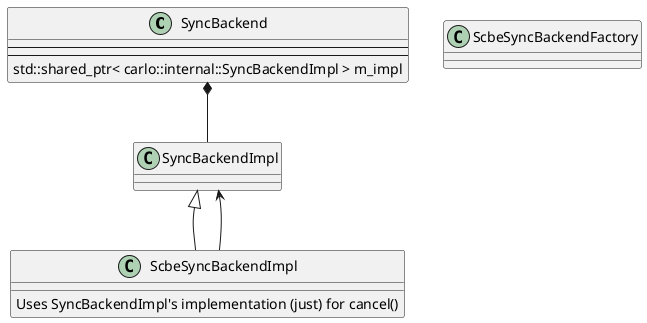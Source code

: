 @startuml

class SyncBackend {
    --
    --
    std::shared_ptr< carlo::internal::SyncBackendImpl > m_impl
}

class SyncBackendImpl {
}
SyncBackend *-- SyncBackendImpl


class ScbeSyncBackendImpl {
    Uses SyncBackendImpl's implementation (just) for cancel()
}
SyncBackendImpl <|-- ScbeSyncBackendImpl
ScbeSyncBackendImpl --> SyncBackendImpl


class ScbeSyncBackendFactory {
}

@enduml